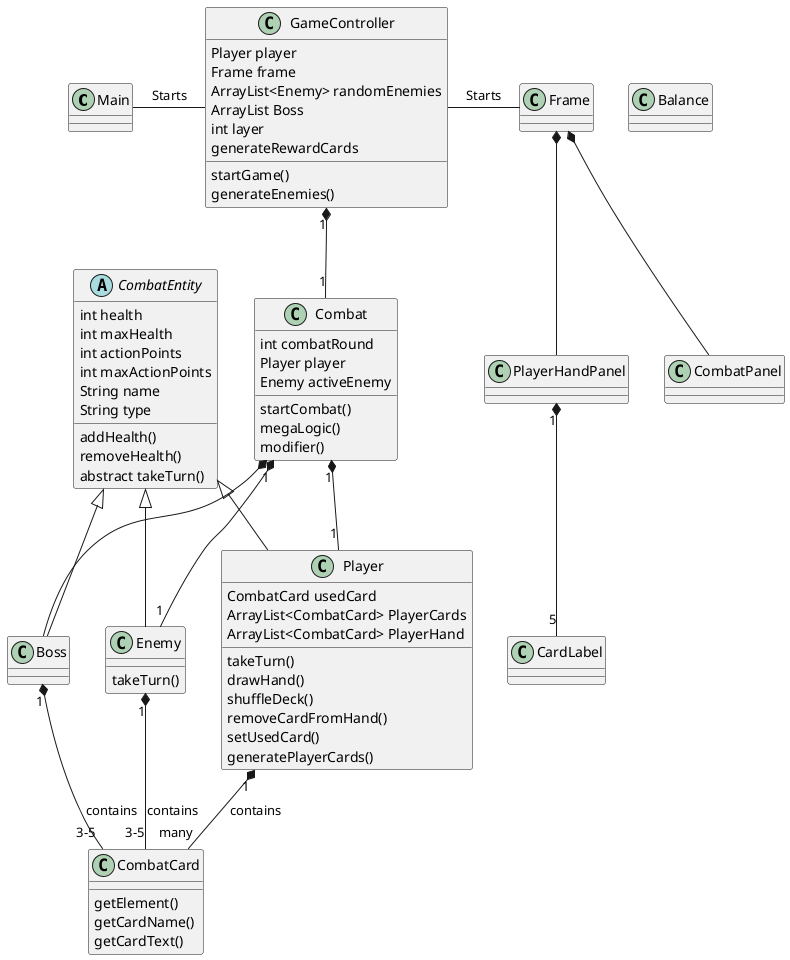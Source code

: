 @startuml
'https://plantuml.com/class-diagram

class Main
class GameController {
Player player
Frame frame
ArrayList<Enemy> randomEnemies
ArrayList Boss
int layer
startGame()
generateEnemies()
generateRewardCards
}

class Combat {
int combatRound
Player player
Enemy activeEnemy

startCombat()
megaLogic()
modifier()
}
abstract class CombatEntity {
int health
int maxHealth
int actionPoints
int maxActionPoints
String name
String type
addHealth()
removeHealth()
abstract takeTurn()
}
class Player {
CombatCard usedCard
ArrayList<CombatCard> PlayerCards
ArrayList<CombatCard> PlayerHand
takeTurn()
drawHand()
shuffleDeck()
removeCardFromHand()
setUsedCard()
generatePlayerCards()
}
class Enemy{
takeTurn()
}
class Boss
class CombatCard {
getElement()
getCardName()
getCardText()
}
class Balance

class Frame
class CardLabel
class CombatPanel
class PlayerHandPanel

Main - GameController : Starts
GameController "1" *-- "1"Combat
Combat "1" *-- "1" Player
Combat "1" *-- "1" Enemy
Combat *-- Boss
CombatEntity <|-- Player
CombatEntity <|-- Enemy
CombatEntity <|-- Boss
Player "1" *-- "many" CombatCard : contains
Enemy "1" *-- "3-5" CombatCard : contains
Boss "1" *-- "3-5" CombatCard : contains


GameController - Frame : Starts
Frame *-- CombatPanel
Frame *-- PlayerHandPanel
PlayerHandPanel "1" *-- "5" CardLabel


@enduml